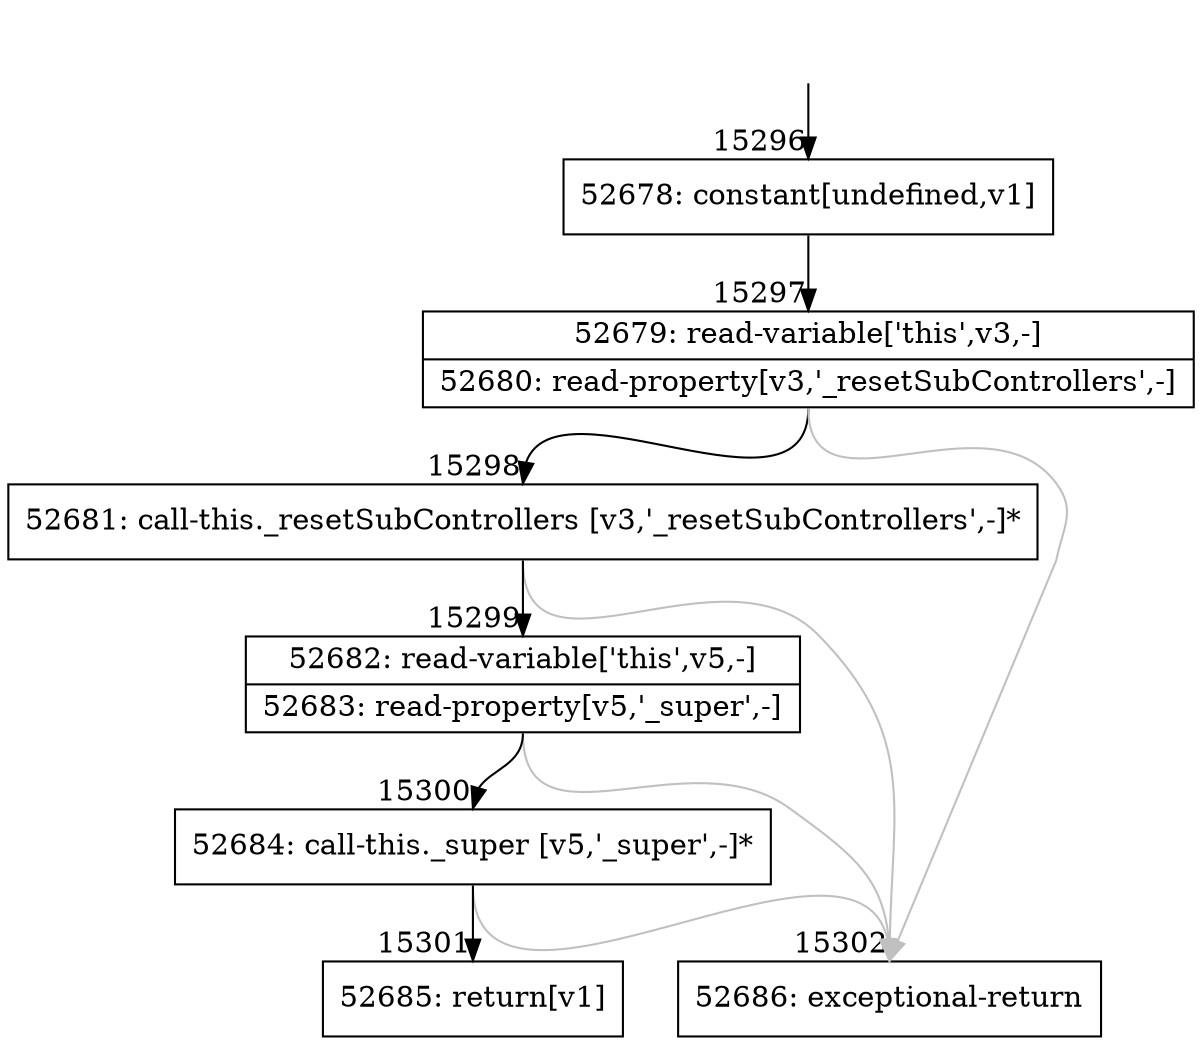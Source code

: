 digraph {
rankdir="TD"
BB_entry1294[shape=none,label=""];
BB_entry1294 -> BB15296 [tailport=s, headport=n, headlabel="    15296"]
BB15296 [shape=record label="{52678: constant[undefined,v1]}" ] 
BB15296 -> BB15297 [tailport=s, headport=n, headlabel="      15297"]
BB15297 [shape=record label="{52679: read-variable['this',v3,-]|52680: read-property[v3,'_resetSubControllers',-]}" ] 
BB15297 -> BB15298 [tailport=s, headport=n, headlabel="      15298"]
BB15297 -> BB15302 [tailport=s, headport=n, color=gray, headlabel="      15302"]
BB15298 [shape=record label="{52681: call-this._resetSubControllers [v3,'_resetSubControllers',-]*}" ] 
BB15298 -> BB15299 [tailport=s, headport=n, headlabel="      15299"]
BB15298 -> BB15302 [tailport=s, headport=n, color=gray]
BB15299 [shape=record label="{52682: read-variable['this',v5,-]|52683: read-property[v5,'_super',-]}" ] 
BB15299 -> BB15300 [tailport=s, headport=n, headlabel="      15300"]
BB15299 -> BB15302 [tailport=s, headport=n, color=gray]
BB15300 [shape=record label="{52684: call-this._super [v5,'_super',-]*}" ] 
BB15300 -> BB15301 [tailport=s, headport=n, headlabel="      15301"]
BB15300 -> BB15302 [tailport=s, headport=n, color=gray]
BB15301 [shape=record label="{52685: return[v1]}" ] 
BB15302 [shape=record label="{52686: exceptional-return}" ] 
//#$~ 28154
}
